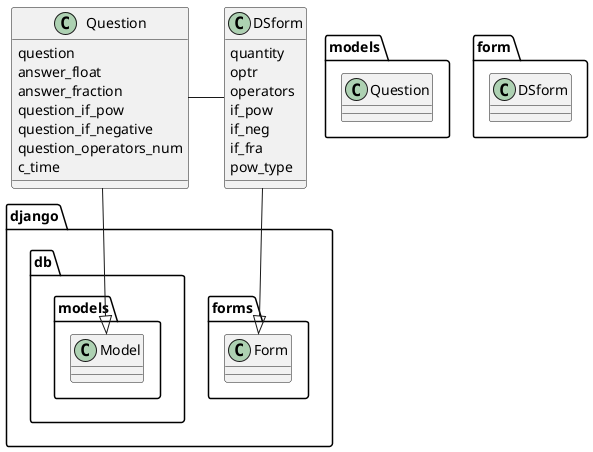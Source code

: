 @startuml

package django.db.models{
    class Model
}

package django.forms{
    class Form
}

package models{
    class Question
}

package form{
    class DSform
}

class Question{
    question
    answer_float
    answer_fraction
    question_if_pow
    question_if_negative
    question_operators_num
    c_time
}

class DSform{
    quantity
    optr
    operators
    if_pow
    if_neg
    if_fra
    pow_type
}

Question --|> Model
DSform --|> Form
Question - DSform

@enduml